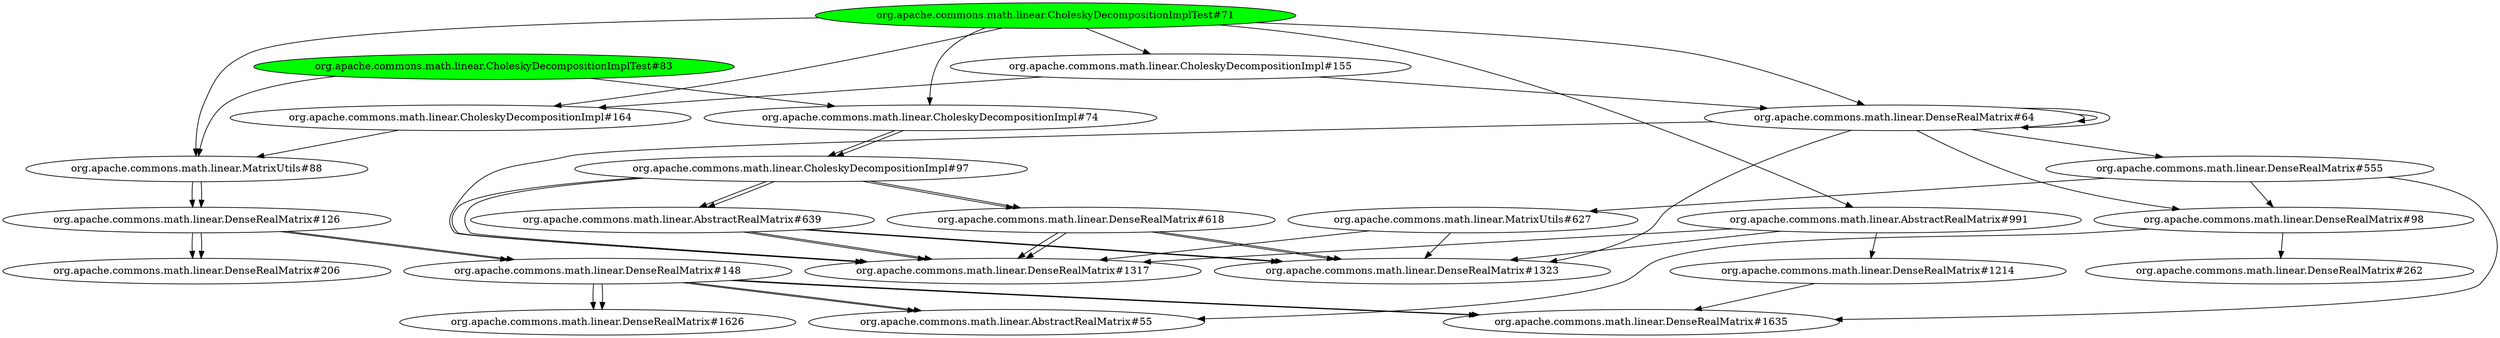 digraph "cg/org.apache.commons.math.linear.CholeskyDecompositionImplTest#71"
{
	"org.apache.commons.math.linear.CholeskyDecompositionImplTest#83" [style=filled,fillcolor=green];
	"org.apache.commons.math.linear.CholeskyDecompositionImplTest#83" -> "org.apache.commons.math.linear.MatrixUtils#88";
	"org.apache.commons.math.linear.MatrixUtils#88" -> "org.apache.commons.math.linear.DenseRealMatrix#126";
	"org.apache.commons.math.linear.DenseRealMatrix#126" -> "org.apache.commons.math.linear.DenseRealMatrix#206";
	"org.apache.commons.math.linear.DenseRealMatrix#126" -> "org.apache.commons.math.linear.DenseRealMatrix#148";
	"org.apache.commons.math.linear.DenseRealMatrix#148" -> "org.apache.commons.math.linear.AbstractRealMatrix#55";
	"org.apache.commons.math.linear.DenseRealMatrix#148" -> "org.apache.commons.math.linear.DenseRealMatrix#1626";
	"org.apache.commons.math.linear.DenseRealMatrix#148" -> "org.apache.commons.math.linear.DenseRealMatrix#1635";
	"org.apache.commons.math.linear.CholeskyDecompositionImplTest#83" -> "org.apache.commons.math.linear.CholeskyDecompositionImpl#74";
	"org.apache.commons.math.linear.CholeskyDecompositionImpl#74" -> "org.apache.commons.math.linear.CholeskyDecompositionImpl#97";
	"org.apache.commons.math.linear.CholeskyDecompositionImpl#97" -> "org.apache.commons.math.linear.AbstractRealMatrix#639";
	"org.apache.commons.math.linear.AbstractRealMatrix#639" -> "org.apache.commons.math.linear.DenseRealMatrix#1323";
	"org.apache.commons.math.linear.AbstractRealMatrix#639" -> "org.apache.commons.math.linear.DenseRealMatrix#1317";
	"org.apache.commons.math.linear.CholeskyDecompositionImpl#97" -> "org.apache.commons.math.linear.DenseRealMatrix#1317";
	"org.apache.commons.math.linear.CholeskyDecompositionImpl#97" -> "org.apache.commons.math.linear.DenseRealMatrix#618";
	"org.apache.commons.math.linear.DenseRealMatrix#618" -> "org.apache.commons.math.linear.DenseRealMatrix#1317";
	"org.apache.commons.math.linear.DenseRealMatrix#618" -> "org.apache.commons.math.linear.DenseRealMatrix#1323";
	"org.apache.commons.math.linear.CholeskyDecompositionImplTest#71" [style=filled,fillcolor=green];
	"org.apache.commons.math.linear.CholeskyDecompositionImplTest#71" -> "org.apache.commons.math.linear.MatrixUtils#88";
	"org.apache.commons.math.linear.MatrixUtils#88" -> "org.apache.commons.math.linear.DenseRealMatrix#126";
	"org.apache.commons.math.linear.DenseRealMatrix#126" -> "org.apache.commons.math.linear.DenseRealMatrix#206";
	"org.apache.commons.math.linear.DenseRealMatrix#126" -> "org.apache.commons.math.linear.DenseRealMatrix#148";
	"org.apache.commons.math.linear.DenseRealMatrix#148" -> "org.apache.commons.math.linear.AbstractRealMatrix#55";
	"org.apache.commons.math.linear.DenseRealMatrix#148" -> "org.apache.commons.math.linear.DenseRealMatrix#1626";
	"org.apache.commons.math.linear.DenseRealMatrix#148" -> "org.apache.commons.math.linear.DenseRealMatrix#1635";
	"org.apache.commons.math.linear.CholeskyDecompositionImplTest#71" -> "org.apache.commons.math.linear.CholeskyDecompositionImpl#74";
	"org.apache.commons.math.linear.CholeskyDecompositionImpl#74" -> "org.apache.commons.math.linear.CholeskyDecompositionImpl#97";
	"org.apache.commons.math.linear.CholeskyDecompositionImpl#97" -> "org.apache.commons.math.linear.AbstractRealMatrix#639";
	"org.apache.commons.math.linear.AbstractRealMatrix#639" -> "org.apache.commons.math.linear.DenseRealMatrix#1323";
	"org.apache.commons.math.linear.AbstractRealMatrix#639" -> "org.apache.commons.math.linear.DenseRealMatrix#1317";
	"org.apache.commons.math.linear.CholeskyDecompositionImpl#97" -> "org.apache.commons.math.linear.DenseRealMatrix#1317";
	"org.apache.commons.math.linear.CholeskyDecompositionImpl#97" -> "org.apache.commons.math.linear.DenseRealMatrix#618";
	"org.apache.commons.math.linear.DenseRealMatrix#618" -> "org.apache.commons.math.linear.DenseRealMatrix#1317";
	"org.apache.commons.math.linear.DenseRealMatrix#618" -> "org.apache.commons.math.linear.DenseRealMatrix#1323";
	"org.apache.commons.math.linear.CholeskyDecompositionImplTest#71" -> "org.apache.commons.math.linear.CholeskyDecompositionImpl#155";
	"org.apache.commons.math.linear.CholeskyDecompositionImpl#155" -> "org.apache.commons.math.linear.CholeskyDecompositionImpl#164";
	"org.apache.commons.math.linear.CholeskyDecompositionImpl#164" -> "org.apache.commons.math.linear.MatrixUtils#88";
	"org.apache.commons.math.linear.CholeskyDecompositionImpl#155" -> "org.apache.commons.math.linear.DenseRealMatrix#64";
	"org.apache.commons.math.linear.DenseRealMatrix#64" -> "org.apache.commons.math.linear.DenseRealMatrix#64";
	"org.apache.commons.math.linear.DenseRealMatrix#64" -> "org.apache.commons.math.linear.DenseRealMatrix#1317";
	"org.apache.commons.math.linear.DenseRealMatrix#64" -> "org.apache.commons.math.linear.DenseRealMatrix#1323";
	"org.apache.commons.math.linear.DenseRealMatrix#64" -> "org.apache.commons.math.linear.DenseRealMatrix#98";
	"org.apache.commons.math.linear.DenseRealMatrix#98" -> "org.apache.commons.math.linear.AbstractRealMatrix#55";
	"org.apache.commons.math.linear.DenseRealMatrix#98" -> "org.apache.commons.math.linear.DenseRealMatrix#262";
	"org.apache.commons.math.linear.CholeskyDecompositionImplTest#71" -> "org.apache.commons.math.linear.CholeskyDecompositionImpl#164";
	"org.apache.commons.math.linear.CholeskyDecompositionImplTest#71" -> "org.apache.commons.math.linear.DenseRealMatrix#64";
	"org.apache.commons.math.linear.DenseRealMatrix#64" -> "org.apache.commons.math.linear.DenseRealMatrix#64";
	"org.apache.commons.math.linear.DenseRealMatrix#64" -> "org.apache.commons.math.linear.DenseRealMatrix#555";
	"org.apache.commons.math.linear.DenseRealMatrix#555" -> "org.apache.commons.math.linear.MatrixUtils#627";
	"org.apache.commons.math.linear.MatrixUtils#627" -> "org.apache.commons.math.linear.DenseRealMatrix#1323";
	"org.apache.commons.math.linear.MatrixUtils#627" -> "org.apache.commons.math.linear.DenseRealMatrix#1317";
	"org.apache.commons.math.linear.DenseRealMatrix#555" -> "org.apache.commons.math.linear.DenseRealMatrix#98";
	"org.apache.commons.math.linear.DenseRealMatrix#555" -> "org.apache.commons.math.linear.DenseRealMatrix#1635";
	"org.apache.commons.math.linear.CholeskyDecompositionImplTest#71" -> "org.apache.commons.math.linear.AbstractRealMatrix#991";
	"org.apache.commons.math.linear.AbstractRealMatrix#991" -> "org.apache.commons.math.linear.DenseRealMatrix#1317";
	"org.apache.commons.math.linear.AbstractRealMatrix#991" -> "org.apache.commons.math.linear.DenseRealMatrix#1323";
	"org.apache.commons.math.linear.AbstractRealMatrix#991" -> "org.apache.commons.math.linear.DenseRealMatrix#1214";
	"org.apache.commons.math.linear.DenseRealMatrix#1214" -> "org.apache.commons.math.linear.DenseRealMatrix#1635";
}

